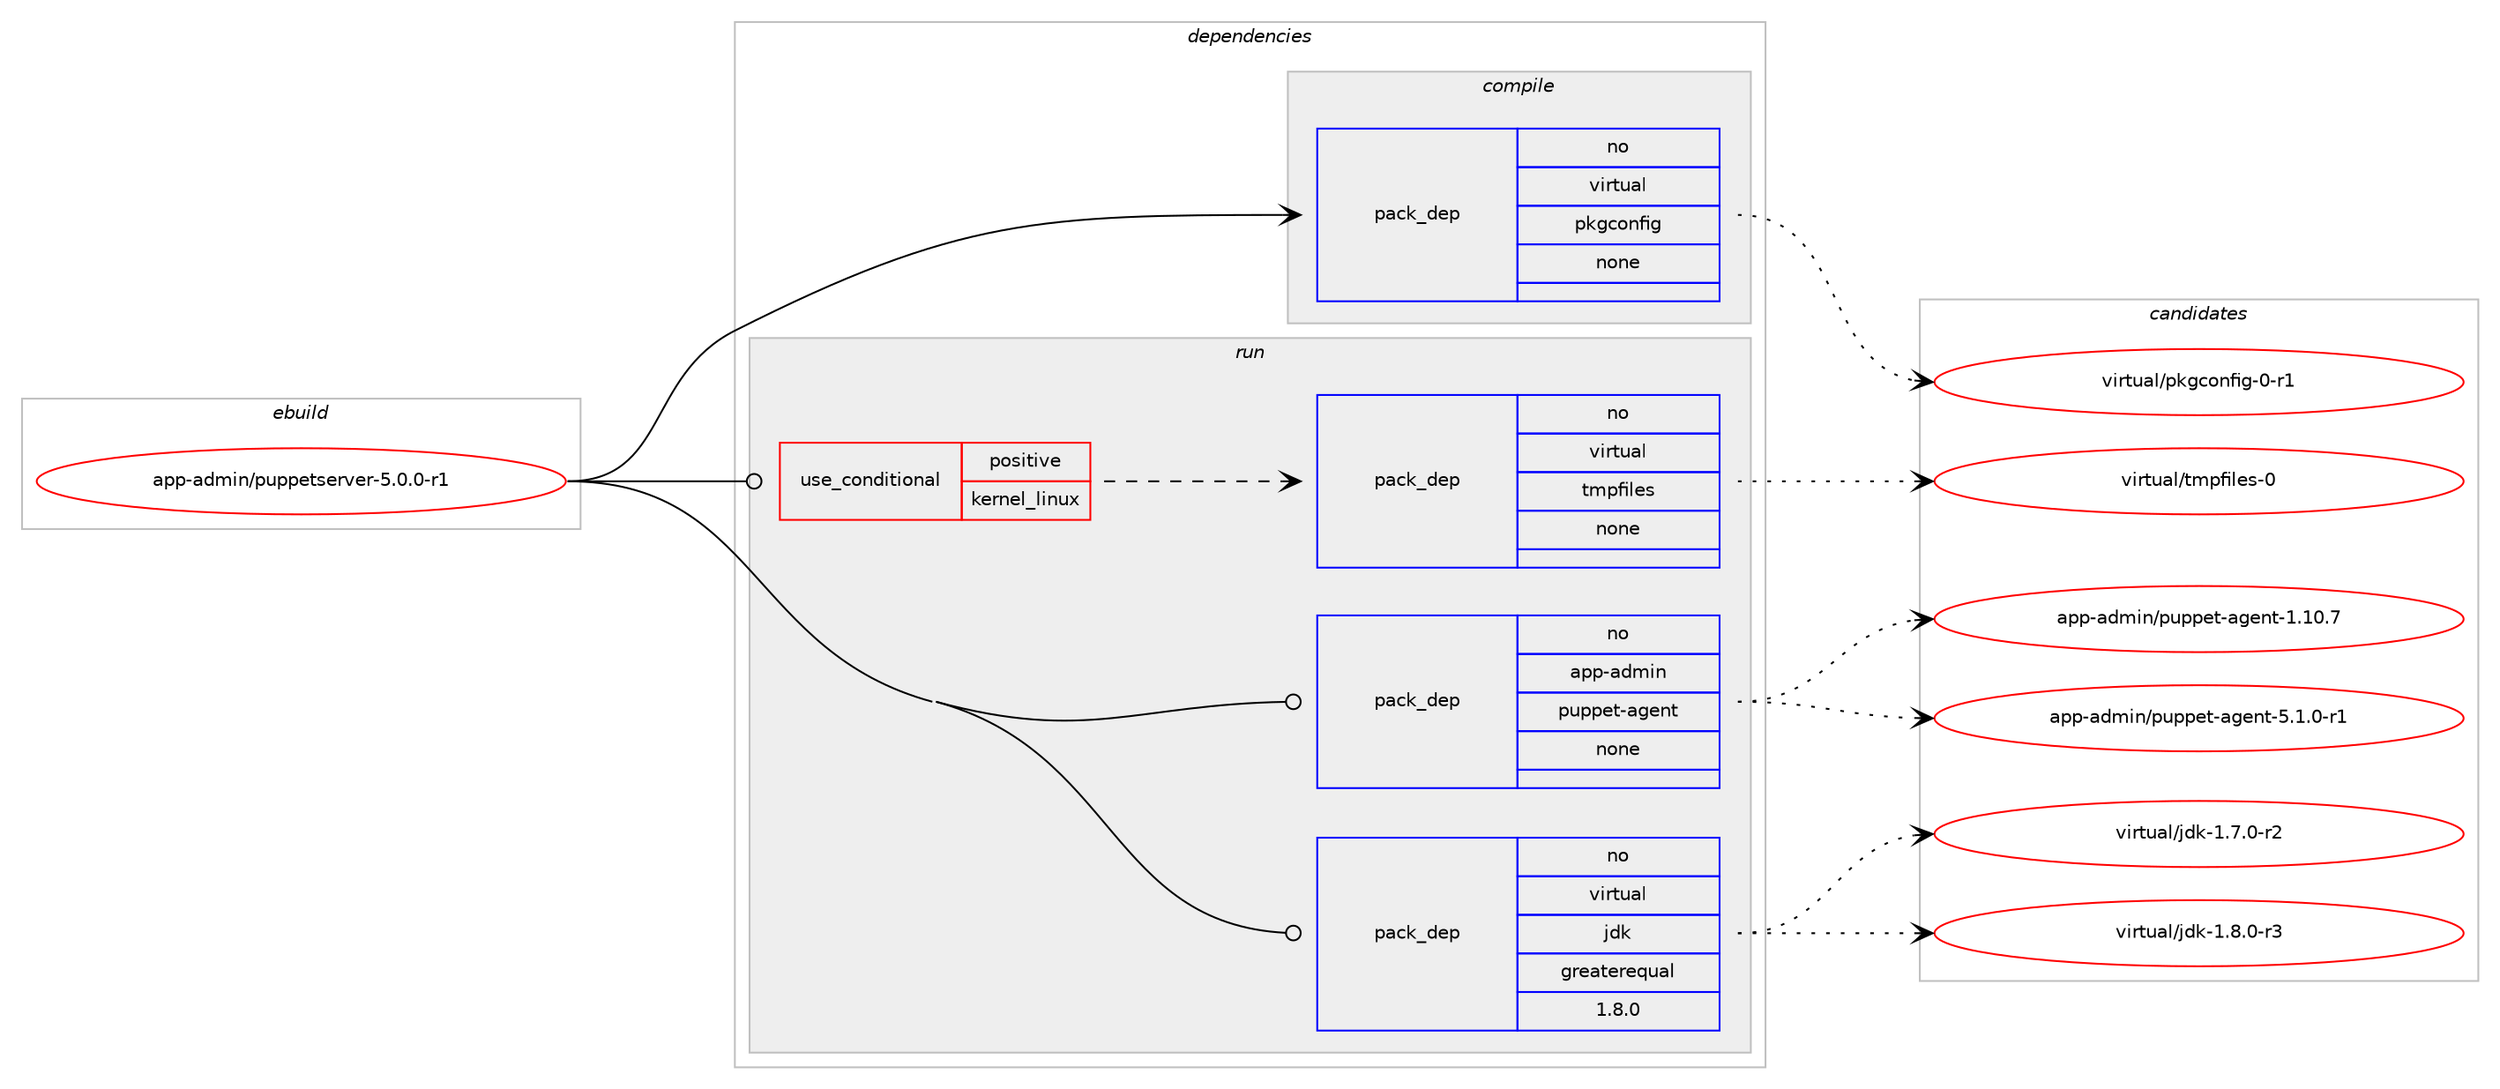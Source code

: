 digraph prolog {

# *************
# Graph options
# *************

newrank=true;
concentrate=true;
compound=true;
graph [rankdir=LR,fontname=Helvetica,fontsize=10,ranksep=1.5];#, ranksep=2.5, nodesep=0.2];
edge  [arrowhead=vee];
node  [fontname=Helvetica,fontsize=10];

# **********
# The ebuild
# **********

subgraph cluster_leftcol {
color=gray;
rank=same;
label=<<i>ebuild</i>>;
id [label="app-admin/puppetserver-5.0.0-r1", color=red, width=4, href="../app-admin/puppetserver-5.0.0-r1.svg"];
}

# ****************
# The dependencies
# ****************

subgraph cluster_midcol {
color=gray;
label=<<i>dependencies</i>>;
subgraph cluster_compile {
fillcolor="#eeeeee";
style=filled;
label=<<i>compile</i>>;
subgraph pack3528 {
dependency4930 [label=<<TABLE BORDER="0" CELLBORDER="1" CELLSPACING="0" CELLPADDING="4" WIDTH="220"><TR><TD ROWSPAN="6" CELLPADDING="30">pack_dep</TD></TR><TR><TD WIDTH="110">no</TD></TR><TR><TD>virtual</TD></TR><TR><TD>pkgconfig</TD></TR><TR><TD>none</TD></TR><TR><TD></TD></TR></TABLE>>, shape=none, color=blue];
}
id:e -> dependency4930:w [weight=20,style="solid",arrowhead="vee"];
}
subgraph cluster_compileandrun {
fillcolor="#eeeeee";
style=filled;
label=<<i>compile and run</i>>;
}
subgraph cluster_run {
fillcolor="#eeeeee";
style=filled;
label=<<i>run</i>>;
subgraph cond1305 {
dependency4931 [label=<<TABLE BORDER="0" CELLBORDER="1" CELLSPACING="0" CELLPADDING="4"><TR><TD ROWSPAN="3" CELLPADDING="10">use_conditional</TD></TR><TR><TD>positive</TD></TR><TR><TD>kernel_linux</TD></TR></TABLE>>, shape=none, color=red];
subgraph pack3529 {
dependency4932 [label=<<TABLE BORDER="0" CELLBORDER="1" CELLSPACING="0" CELLPADDING="4" WIDTH="220"><TR><TD ROWSPAN="6" CELLPADDING="30">pack_dep</TD></TR><TR><TD WIDTH="110">no</TD></TR><TR><TD>virtual</TD></TR><TR><TD>tmpfiles</TD></TR><TR><TD>none</TD></TR><TR><TD></TD></TR></TABLE>>, shape=none, color=blue];
}
dependency4931:e -> dependency4932:w [weight=20,style="dashed",arrowhead="vee"];
}
id:e -> dependency4931:w [weight=20,style="solid",arrowhead="odot"];
subgraph pack3530 {
dependency4933 [label=<<TABLE BORDER="0" CELLBORDER="1" CELLSPACING="0" CELLPADDING="4" WIDTH="220"><TR><TD ROWSPAN="6" CELLPADDING="30">pack_dep</TD></TR><TR><TD WIDTH="110">no</TD></TR><TR><TD>app-admin</TD></TR><TR><TD>puppet-agent</TD></TR><TR><TD>none</TD></TR><TR><TD></TD></TR></TABLE>>, shape=none, color=blue];
}
id:e -> dependency4933:w [weight=20,style="solid",arrowhead="odot"];
subgraph pack3531 {
dependency4934 [label=<<TABLE BORDER="0" CELLBORDER="1" CELLSPACING="0" CELLPADDING="4" WIDTH="220"><TR><TD ROWSPAN="6" CELLPADDING="30">pack_dep</TD></TR><TR><TD WIDTH="110">no</TD></TR><TR><TD>virtual</TD></TR><TR><TD>jdk</TD></TR><TR><TD>greaterequal</TD></TR><TR><TD>1.8.0</TD></TR></TABLE>>, shape=none, color=blue];
}
id:e -> dependency4934:w [weight=20,style="solid",arrowhead="odot"];
}
}

# **************
# The candidates
# **************

subgraph cluster_choices {
rank=same;
color=gray;
label=<<i>candidates</i>>;

subgraph choice3528 {
color=black;
nodesep=1;
choice11810511411611797108471121071039911111010210510345484511449 [label="virtual/pkgconfig-0-r1", color=red, width=4,href="../virtual/pkgconfig-0-r1.svg"];
dependency4930:e -> choice11810511411611797108471121071039911111010210510345484511449:w [style=dotted,weight="100"];
}
subgraph choice3529 {
color=black;
nodesep=1;
choice11810511411611797108471161091121021051081011154548 [label="virtual/tmpfiles-0", color=red, width=4,href="../virtual/tmpfiles-0.svg"];
dependency4932:e -> choice11810511411611797108471161091121021051081011154548:w [style=dotted,weight="100"];
}
subgraph choice3530 {
color=black;
nodesep=1;
choice97112112459710010910511047112117112112101116459710310111011645494649484655 [label="app-admin/puppet-agent-1.10.7", color=red, width=4,href="../app-admin/puppet-agent-1.10.7.svg"];
choice9711211245971001091051104711211711211210111645971031011101164553464946484511449 [label="app-admin/puppet-agent-5.1.0-r1", color=red, width=4,href="../app-admin/puppet-agent-5.1.0-r1.svg"];
dependency4933:e -> choice97112112459710010910511047112117112112101116459710310111011645494649484655:w [style=dotted,weight="100"];
dependency4933:e -> choice9711211245971001091051104711211711211210111645971031011101164553464946484511449:w [style=dotted,weight="100"];
}
subgraph choice3531 {
color=black;
nodesep=1;
choice11810511411611797108471061001074549465546484511450 [label="virtual/jdk-1.7.0-r2", color=red, width=4,href="../virtual/jdk-1.7.0-r2.svg"];
choice11810511411611797108471061001074549465646484511451 [label="virtual/jdk-1.8.0-r3", color=red, width=4,href="../virtual/jdk-1.8.0-r3.svg"];
dependency4934:e -> choice11810511411611797108471061001074549465546484511450:w [style=dotted,weight="100"];
dependency4934:e -> choice11810511411611797108471061001074549465646484511451:w [style=dotted,weight="100"];
}
}

}
